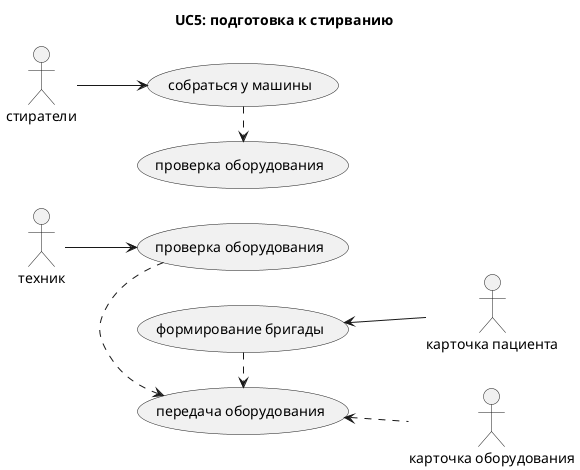 @startuml
left to right direction

title UC5: подготовка к стирванию

actor техник
actor стиратели
actor "карточка оборудования" as card_t
actor "карточка пациента" as card_p

usecase "проверка оборудования" as tec_check
usecase "проверка оборудования" as cln_check
usecase "передача оборудования" as get_tools
usecase "формирование бригады" as config
usecase "собраться у машины" as get_car

техник --> tec_check
'стиратели --> cln_check

tec_check .> get_tools
'get_tools .> cln_check

'card_p --> config
config <-- card_p
get_tools <.. card_t
config .> get_tools

стиратели --> get_car
get_car .> cln_check
'оборудование ..> tec_check
'оборудование --> get_tools
'оборудование ..> cln_check

@enduml